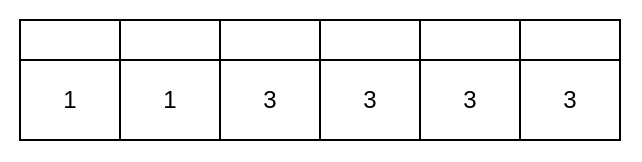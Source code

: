 <mxfile version="26.0.2">
  <diagram name="페이지-1" id="s1oSzHBlusCg8Bcx9NIA">
    <mxGraphModel dx="372" dy="698" grid="1" gridSize="10" guides="1" tooltips="1" connect="1" arrows="1" fold="1" page="1" pageScale="1" pageWidth="1169" pageHeight="1654" math="0" shadow="0">
      <root>
        <mxCell id="0" />
        <mxCell id="1" parent="0" />
        <mxCell id="Q9FcM7E-NtFVFl5cnve_-22" value="" style="rounded=0;whiteSpace=wrap;html=1;strokeColor=none;" vertex="1" parent="1">
          <mxGeometry x="100" y="310" width="320" height="80" as="geometry" />
        </mxCell>
        <mxCell id="Q9FcM7E-NtFVFl5cnve_-4" value="" style="rounded=0;whiteSpace=wrap;html=1;" vertex="1" parent="1">
          <mxGeometry x="160" y="320" width="50" height="60" as="geometry" />
        </mxCell>
        <mxCell id="Q9FcM7E-NtFVFl5cnve_-5" value="" style="rounded=0;whiteSpace=wrap;html=1;" vertex="1" parent="1">
          <mxGeometry x="160" y="320" width="50" height="20" as="geometry" />
        </mxCell>
        <mxCell id="Q9FcM7E-NtFVFl5cnve_-6" value="1" style="text;html=1;align=center;verticalAlign=middle;whiteSpace=wrap;rounded=0;" vertex="1" parent="1">
          <mxGeometry x="160" y="340" width="50" height="40" as="geometry" />
        </mxCell>
        <mxCell id="Q9FcM7E-NtFVFl5cnve_-7" value="" style="rounded=0;whiteSpace=wrap;html=1;" vertex="1" parent="1">
          <mxGeometry x="210" y="320" width="50" height="60" as="geometry" />
        </mxCell>
        <mxCell id="Q9FcM7E-NtFVFl5cnve_-8" value="" style="rounded=0;whiteSpace=wrap;html=1;" vertex="1" parent="1">
          <mxGeometry x="210" y="320" width="50" height="20" as="geometry" />
        </mxCell>
        <mxCell id="Q9FcM7E-NtFVFl5cnve_-9" value="3" style="text;html=1;align=center;verticalAlign=middle;whiteSpace=wrap;rounded=0;" vertex="1" parent="1">
          <mxGeometry x="210" y="340" width="50" height="40" as="geometry" />
        </mxCell>
        <mxCell id="Q9FcM7E-NtFVFl5cnve_-10" value="" style="rounded=0;whiteSpace=wrap;html=1;" vertex="1" parent="1">
          <mxGeometry x="260" y="320" width="50" height="60" as="geometry" />
        </mxCell>
        <mxCell id="Q9FcM7E-NtFVFl5cnve_-11" value="" style="rounded=0;whiteSpace=wrap;html=1;" vertex="1" parent="1">
          <mxGeometry x="260" y="320" width="50" height="20" as="geometry" />
        </mxCell>
        <mxCell id="Q9FcM7E-NtFVFl5cnve_-12" value="3" style="text;html=1;align=center;verticalAlign=middle;whiteSpace=wrap;rounded=0;" vertex="1" parent="1">
          <mxGeometry x="260" y="340" width="50" height="40" as="geometry" />
        </mxCell>
        <mxCell id="Q9FcM7E-NtFVFl5cnve_-13" value="" style="rounded=0;whiteSpace=wrap;html=1;" vertex="1" parent="1">
          <mxGeometry x="310" y="320" width="50" height="60" as="geometry" />
        </mxCell>
        <mxCell id="Q9FcM7E-NtFVFl5cnve_-14" value="" style="rounded=0;whiteSpace=wrap;html=1;" vertex="1" parent="1">
          <mxGeometry x="310" y="320" width="50" height="20" as="geometry" />
        </mxCell>
        <mxCell id="Q9FcM7E-NtFVFl5cnve_-15" value="3" style="text;html=1;align=center;verticalAlign=middle;whiteSpace=wrap;rounded=0;" vertex="1" parent="1">
          <mxGeometry x="310" y="340" width="50" height="40" as="geometry" />
        </mxCell>
        <mxCell id="Q9FcM7E-NtFVFl5cnve_-16" value="" style="rounded=0;whiteSpace=wrap;html=1;" vertex="1" parent="1">
          <mxGeometry x="360" y="320" width="50" height="60" as="geometry" />
        </mxCell>
        <mxCell id="Q9FcM7E-NtFVFl5cnve_-17" value="" style="rounded=0;whiteSpace=wrap;html=1;" vertex="1" parent="1">
          <mxGeometry x="360" y="320" width="50" height="20" as="geometry" />
        </mxCell>
        <mxCell id="Q9FcM7E-NtFVFl5cnve_-18" value="3" style="text;html=1;align=center;verticalAlign=middle;whiteSpace=wrap;rounded=0;" vertex="1" parent="1">
          <mxGeometry x="360" y="340" width="50" height="40" as="geometry" />
        </mxCell>
        <mxCell id="Q9FcM7E-NtFVFl5cnve_-19" value="" style="rounded=0;whiteSpace=wrap;html=1;" vertex="1" parent="1">
          <mxGeometry x="110" y="320" width="50" height="60" as="geometry" />
        </mxCell>
        <mxCell id="Q9FcM7E-NtFVFl5cnve_-20" value="" style="rounded=0;whiteSpace=wrap;html=1;" vertex="1" parent="1">
          <mxGeometry x="110" y="320" width="50" height="20" as="geometry" />
        </mxCell>
        <mxCell id="Q9FcM7E-NtFVFl5cnve_-21" value="1" style="text;html=1;align=center;verticalAlign=middle;whiteSpace=wrap;rounded=0;" vertex="1" parent="1">
          <mxGeometry x="110" y="340" width="50" height="40" as="geometry" />
        </mxCell>
      </root>
    </mxGraphModel>
  </diagram>
</mxfile>
